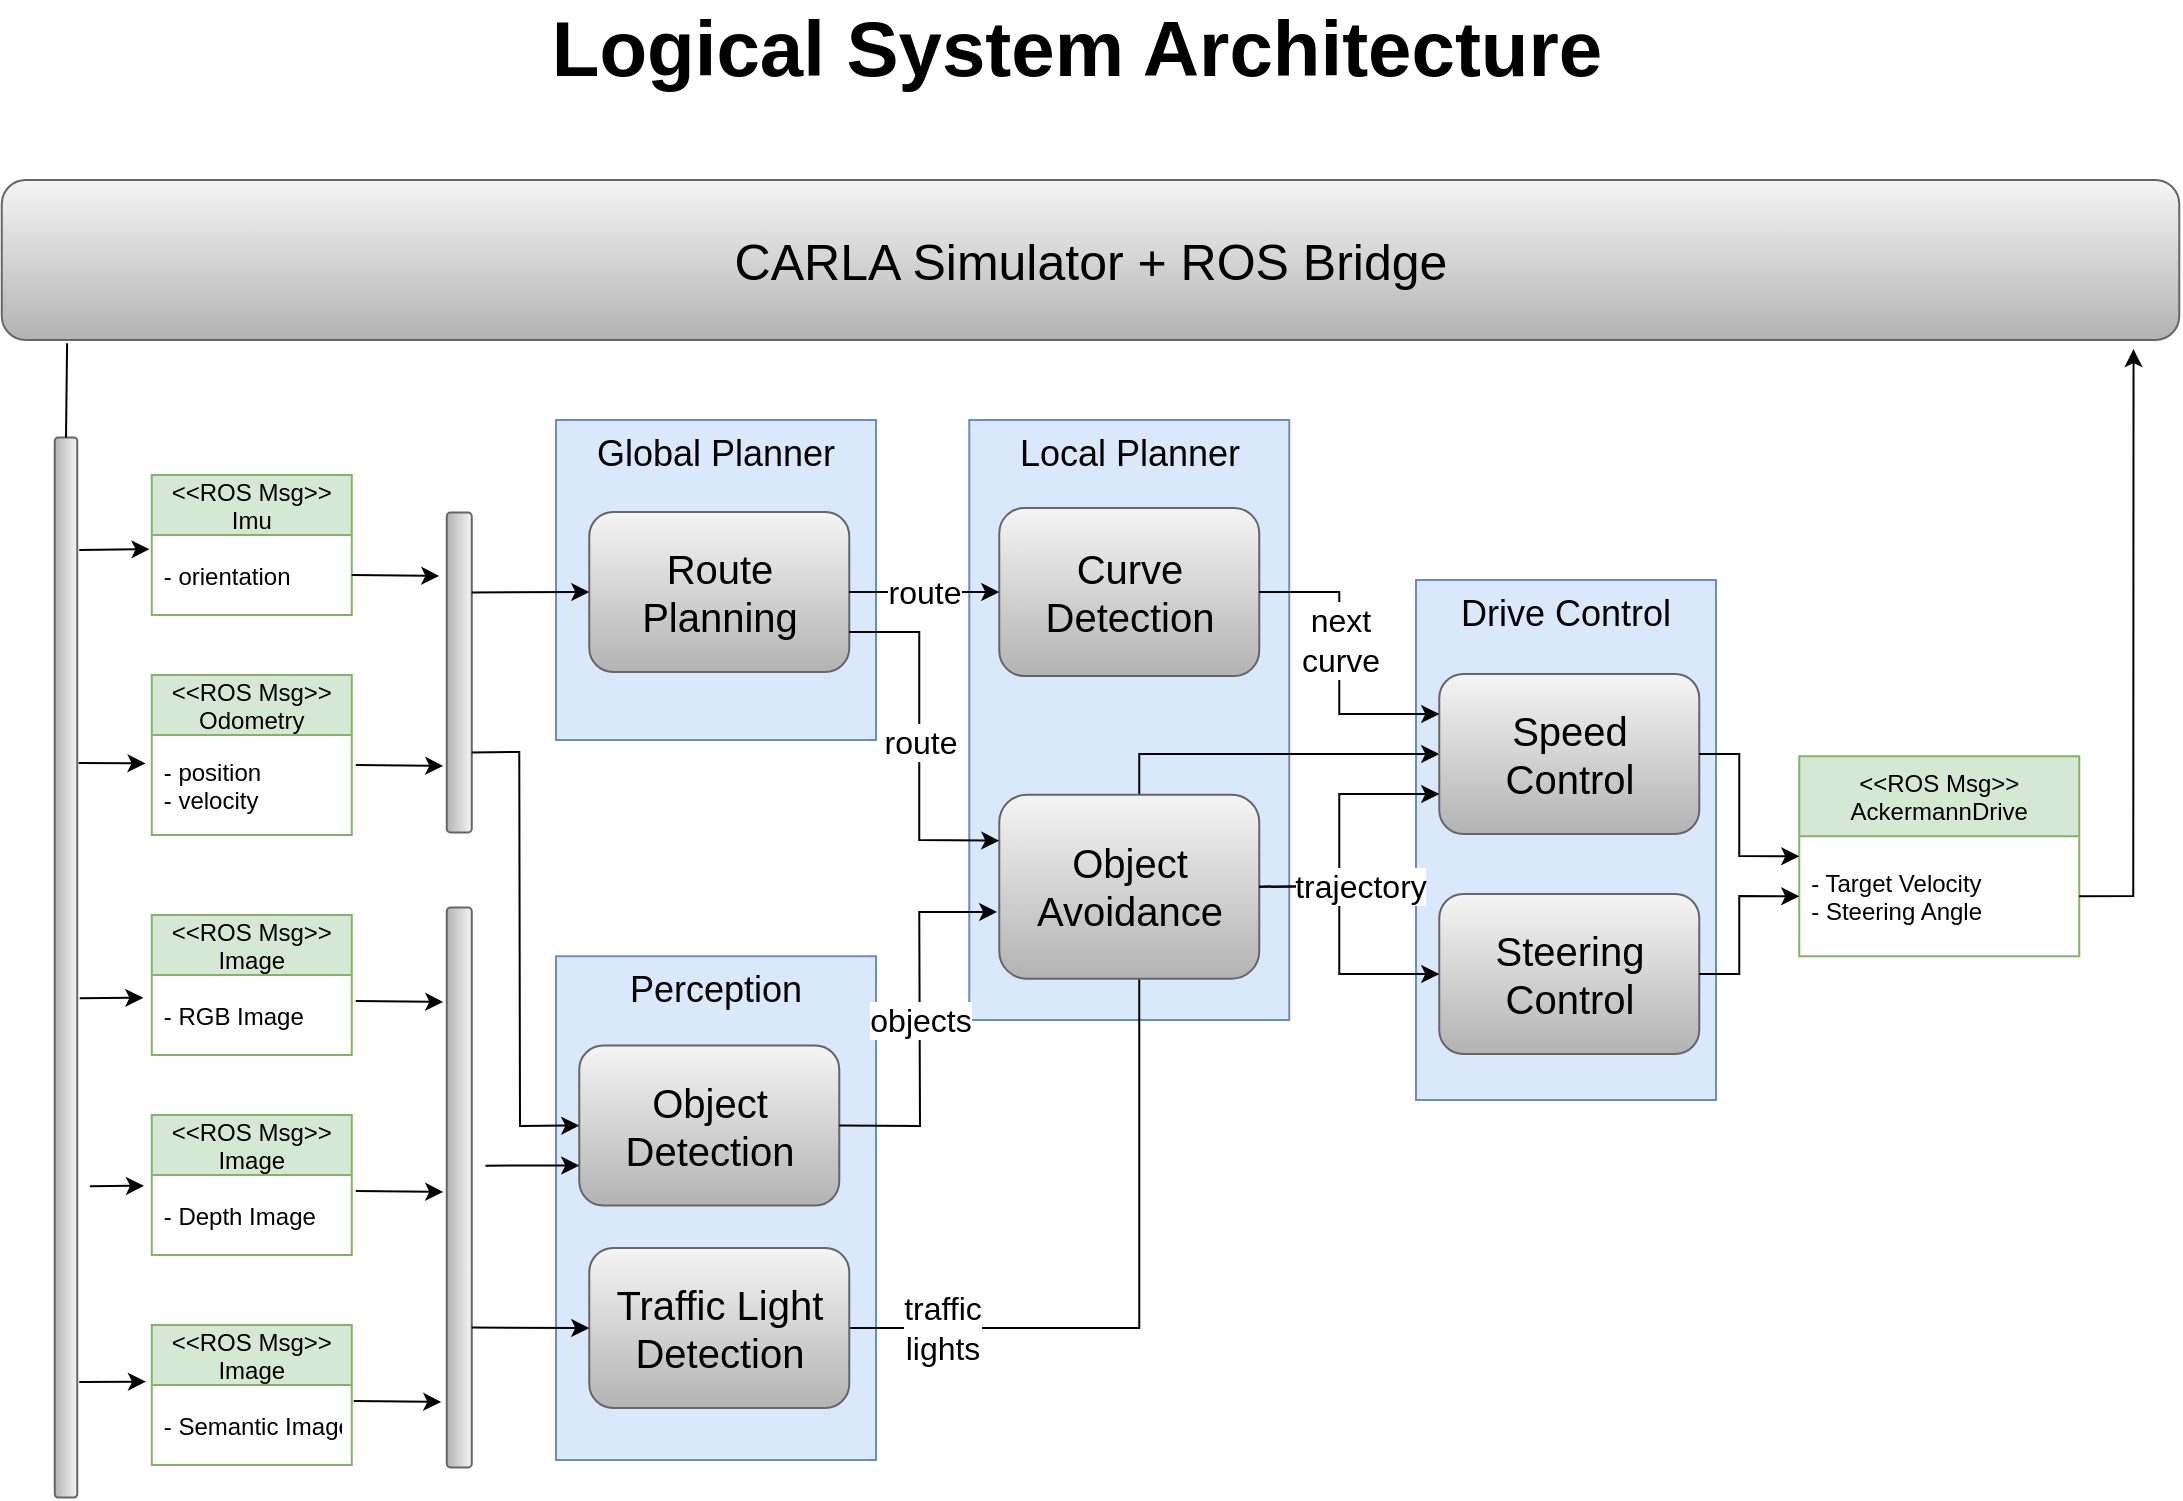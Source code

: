<mxfile version="15.8.6" type="device"><diagram id="bwDUxhzzbsEtSK2galAa" name="Page-1"><mxGraphModel dx="2031" dy="-660" grid="1" gridSize="10" guides="1" tooltips="1" connect="1" arrows="1" fold="1" page="1" pageScale="1" pageWidth="1169" pageHeight="827" math="0" shadow="0"><root><mxCell id="0"/><mxCell id="1" parent="0"/><mxCell id="o1wWlG4sB_0_ECRE6-QQ-110" value="Drive Control" style="rounded=0;whiteSpace=wrap;html=1;fontSize=18;fillColor=#dae8fc;strokeColor=#6c8ebf;verticalAlign=top;" vertex="1" parent="1"><mxGeometry x="750" y="1990" width="150" height="260" as="geometry"/></mxCell><mxCell id="o1wWlG4sB_0_ECRE6-QQ-108" value="Local Planner" style="rounded=0;whiteSpace=wrap;html=1;fontSize=18;fillColor=#dae8fc;strokeColor=#6c8ebf;verticalAlign=top;" vertex="1" parent="1"><mxGeometry x="526.63" y="1910" width="160" height="300" as="geometry"/></mxCell><mxCell id="o1wWlG4sB_0_ECRE6-QQ-107" value="Perception" style="rounded=0;whiteSpace=wrap;html=1;fontSize=18;fillColor=#dae8fc;strokeColor=#6c8ebf;verticalAlign=top;" vertex="1" parent="1"><mxGeometry x="320" y="2178.12" width="160" height="251.88" as="geometry"/></mxCell><mxCell id="o1wWlG4sB_0_ECRE6-QQ-106" value="&lt;font style=&quot;font-size: 18px;&quot;&gt;Global Planner&lt;br style=&quot;font-size: 18px;&quot;&gt;&lt;/font&gt;" style="rounded=0;whiteSpace=wrap;html=1;fontSize=18;fillColor=#dae8fc;strokeColor=#6c8ebf;verticalAlign=top;" vertex="1" parent="1"><mxGeometry x="320" y="1910" width="160" height="160" as="geometry"/></mxCell><mxCell id="o1wWlG4sB_0_ECRE6-QQ-99" value="&lt;div&gt;traffic&lt;/div&gt;&lt;div&gt;lights&lt;br&gt;&lt;/div&gt;" style="endArrow=classic;html=1;rounded=0;fontSize=16;exitX=1;exitY=0.5;exitDx=0;exitDy=0;entryX=0;entryY=0.5;entryDx=0;entryDy=0;" edge="1" parent="1" source="o1wWlG4sB_0_ECRE6-QQ-82" target="o1wWlG4sB_0_ECRE6-QQ-58"><mxGeometry x="-0.845" width="50" height="50" relative="1" as="geometry"><mxPoint x="811.63" y="2190" as="sourcePoint"/><mxPoint x="861.63" y="2140" as="targetPoint"/><Array as="points"><mxPoint x="611.63" y="2364"/><mxPoint x="611.63" y="2077"/></Array><mxPoint x="1" as="offset"/></mxGeometry></mxCell><mxCell id="o1wWlG4sB_0_ECRE6-QQ-15" value="&lt;&lt;ROS Msg&gt;&gt;&#xA;Odometry" style="swimlane;fontStyle=0;childLayout=stackLayout;horizontal=1;startSize=30;horizontalStack=0;resizeParent=1;resizeParentMax=0;resizeLast=0;collapsible=1;marginBottom=0;fillColor=#d5e8d4;strokeColor=#82b366;" vertex="1" parent="1"><mxGeometry x="117.88" y="2037.5" width="100" height="80" as="geometry"/></mxCell><mxCell id="o1wWlG4sB_0_ECRE6-QQ-16" value="- position&#xA;- velocity" style="text;strokeColor=none;fillColor=none;align=left;verticalAlign=middle;spacingLeft=4;spacingRight=4;overflow=hidden;points=[[0,0.5],[1,0.5]];portConstraint=eastwest;rotatable=0;" vertex="1" parent="o1wWlG4sB_0_ECRE6-QQ-15"><mxGeometry y="30" width="100" height="50" as="geometry"/></mxCell><mxCell id="o1wWlG4sB_0_ECRE6-QQ-29" value="&lt;&lt;ROS Msg&gt;&gt;&#xA;Imu" style="swimlane;fontStyle=0;childLayout=stackLayout;horizontal=1;startSize=30;horizontalStack=0;resizeParent=1;resizeParentMax=0;resizeLast=0;collapsible=1;marginBottom=0;fillColor=#d5e8d4;strokeColor=#82b366;" vertex="1" parent="1"><mxGeometry x="117.88" y="1937.5" width="100" height="70" as="geometry"/></mxCell><mxCell id="o1wWlG4sB_0_ECRE6-QQ-30" value="- orientation" style="text;strokeColor=none;fillColor=none;align=left;verticalAlign=middle;spacingLeft=4;spacingRight=4;overflow=hidden;points=[[0,0.5],[1,0.5]];portConstraint=eastwest;rotatable=0;" vertex="1" parent="o1wWlG4sB_0_ECRE6-QQ-29"><mxGeometry y="30" width="100" height="40" as="geometry"/></mxCell><mxCell id="o1wWlG4sB_0_ECRE6-QQ-31" value="&lt;&lt;ROS Msg&gt;&gt;&#xA;Image" style="swimlane;fontStyle=0;childLayout=stackLayout;horizontal=1;startSize=30;horizontalStack=0;resizeParent=1;resizeParentMax=0;resizeLast=0;collapsible=1;marginBottom=0;fillColor=#d5e8d4;strokeColor=#82b366;" vertex="1" parent="1"><mxGeometry x="117.88" y="2157.5" width="100" height="70" as="geometry"/></mxCell><mxCell id="o1wWlG4sB_0_ECRE6-QQ-32" value="- RGB Image" style="text;strokeColor=none;fillColor=none;align=left;verticalAlign=middle;spacingLeft=4;spacingRight=4;overflow=hidden;points=[[0,0.5],[1,0.5]];portConstraint=eastwest;rotatable=0;" vertex="1" parent="o1wWlG4sB_0_ECRE6-QQ-31"><mxGeometry y="30" width="100" height="40" as="geometry"/></mxCell><mxCell id="o1wWlG4sB_0_ECRE6-QQ-37" value="&lt;&lt;ROS Msg&gt;&gt;&#xA;Image" style="swimlane;fontStyle=0;childLayout=stackLayout;horizontal=1;startSize=30;horizontalStack=0;resizeParent=1;resizeParentMax=0;resizeLast=0;collapsible=1;marginBottom=0;fillColor=#d5e8d4;strokeColor=#82b366;" vertex="1" parent="1"><mxGeometry x="117.88" y="2257.5" width="100" height="70" as="geometry"/></mxCell><mxCell id="o1wWlG4sB_0_ECRE6-QQ-38" value="- Depth Image" style="text;strokeColor=none;fillColor=none;align=left;verticalAlign=middle;spacingLeft=4;spacingRight=4;overflow=hidden;points=[[0,0.5],[1,0.5]];portConstraint=eastwest;rotatable=0;" vertex="1" parent="o1wWlG4sB_0_ECRE6-QQ-37"><mxGeometry y="30" width="100" height="40" as="geometry"/></mxCell><mxCell id="o1wWlG4sB_0_ECRE6-QQ-39" value="&lt;&lt;ROS Msg&gt;&gt;&#xA;Image" style="swimlane;fontStyle=0;childLayout=stackLayout;horizontal=1;startSize=30;horizontalStack=0;resizeParent=1;resizeParentMax=0;resizeLast=0;collapsible=1;marginBottom=0;fillColor=#d5e8d4;strokeColor=#82b366;" vertex="1" parent="1"><mxGeometry x="117.88" y="2362.5" width="100" height="70" as="geometry"/></mxCell><mxCell id="o1wWlG4sB_0_ECRE6-QQ-40" value="- Semantic Image" style="text;strokeColor=none;fillColor=none;align=left;verticalAlign=middle;spacingLeft=4;spacingRight=4;overflow=hidden;points=[[0,0.5],[1,0.5]];portConstraint=eastwest;rotatable=0;" vertex="1" parent="o1wWlG4sB_0_ECRE6-QQ-39"><mxGeometry y="30" width="100" height="40" as="geometry"/></mxCell><mxCell id="o1wWlG4sB_0_ECRE6-QQ-41" value="&lt;font style=&quot;font-size: 25px&quot;&gt;CARLA Simulator + ROS Bridge&lt;/font&gt;" style="rounded=1;whiteSpace=wrap;html=1;fillColor=#f5f5f5;gradientColor=#b3b3b3;strokeColor=#666666;fontSize=16;" vertex="1" parent="1"><mxGeometry x="42.88" y="1790" width="1088.75" height="80" as="geometry"/></mxCell><mxCell id="o1wWlG4sB_0_ECRE6-QQ-42" value="&lt;&lt;ROS Msg&gt;&gt;&#xA;AckermannDrive" style="swimlane;fontStyle=0;childLayout=stackLayout;horizontal=1;startSize=40;horizontalStack=0;resizeParent=1;resizeParentMax=0;resizeLast=0;collapsible=1;marginBottom=0;fillColor=#d5e8d4;strokeColor=#82b366;" vertex="1" parent="1"><mxGeometry x="941.63" y="2078.12" width="140" height="100" as="geometry"/></mxCell><mxCell id="o1wWlG4sB_0_ECRE6-QQ-43" value="- Target Velocity&#xA;- Steering Angle" style="text;strokeColor=none;fillColor=none;align=left;verticalAlign=middle;spacingLeft=4;spacingRight=4;overflow=hidden;points=[[0,0.5],[1,0.5]];portConstraint=eastwest;rotatable=0;" vertex="1" parent="o1wWlG4sB_0_ECRE6-QQ-42"><mxGeometry y="40" width="140" height="60" as="geometry"/></mxCell><mxCell id="o1wWlG4sB_0_ECRE6-QQ-51" value="" style="rounded=1;whiteSpace=wrap;html=1;fontSize=20;rotation=90;fillColor=#f5f5f5;strokeColor=#666666;gradientColor=#b3b3b3;" vertex="1" parent="1"><mxGeometry x="-190" y="2178.12" width="530" height="11.25" as="geometry"/></mxCell><mxCell id="o1wWlG4sB_0_ECRE6-QQ-55" value="&lt;div style=&quot;font-size: 20px&quot;&gt;&lt;font style=&quot;font-size: 20px&quot;&gt;Object&lt;/font&gt;&lt;/div&gt;&lt;div style=&quot;font-size: 20px&quot;&gt;&lt;font style=&quot;font-size: 20px&quot;&gt;Detection&lt;br&gt;&lt;/font&gt;&lt;/div&gt;" style="rounded=1;whiteSpace=wrap;html=1;fillColor=#f5f5f5;gradientColor=#b3b3b3;strokeColor=#666666;fontSize=16;" vertex="1" parent="1"><mxGeometry x="331.63" y="2222.75" width="130" height="80" as="geometry"/></mxCell><mxCell id="o1wWlG4sB_0_ECRE6-QQ-57" value="&lt;div style=&quot;font-size: 20px&quot;&gt;&lt;font style=&quot;font-size: 20px&quot;&gt;Route&lt;/font&gt;&lt;/div&gt;&lt;div style=&quot;font-size: 20px&quot;&gt;&lt;font style=&quot;font-size: 20px&quot;&gt;Planning&lt;br&gt;&lt;/font&gt;&lt;/div&gt;" style="rounded=1;whiteSpace=wrap;html=1;fillColor=#f5f5f5;gradientColor=#b3b3b3;strokeColor=#666666;fontSize=16;" vertex="1" parent="1"><mxGeometry x="336.63" y="1956" width="130" height="80" as="geometry"/></mxCell><mxCell id="o1wWlG4sB_0_ECRE6-QQ-58" value="&lt;div style=&quot;font-size: 20px&quot;&gt;&lt;font style=&quot;font-size: 20px&quot;&gt;Speed&lt;/font&gt;&lt;/div&gt;&lt;div style=&quot;font-size: 20px&quot;&gt;&lt;font style=&quot;font-size: 20px&quot;&gt;Control&lt;br&gt;&lt;/font&gt;&lt;/div&gt;" style="rounded=1;whiteSpace=wrap;html=1;fillColor=#f5f5f5;gradientColor=#b3b3b3;strokeColor=#666666;fontSize=16;" vertex="1" parent="1"><mxGeometry x="761.63" y="2037" width="130" height="80" as="geometry"/></mxCell><mxCell id="o1wWlG4sB_0_ECRE6-QQ-59" value="&lt;font style=&quot;font-size: 20px&quot;&gt;Steering&lt;/font&gt;&lt;div style=&quot;font-size: 20px&quot;&gt;&lt;font style=&quot;font-size: 20px&quot;&gt;Control&lt;br&gt;&lt;/font&gt;&lt;/div&gt;" style="rounded=1;whiteSpace=wrap;html=1;fillColor=#f5f5f5;gradientColor=#b3b3b3;strokeColor=#666666;fontSize=16;" vertex="1" parent="1"><mxGeometry x="761.63" y="2147" width="130" height="80" as="geometry"/></mxCell><mxCell id="o1wWlG4sB_0_ECRE6-QQ-61" value="" style="endArrow=classic;html=1;rounded=0;fontSize=16;entryX=-0.011;entryY=0.177;entryDx=0;entryDy=0;entryPerimeter=0;" edge="1" parent="1" target="o1wWlG4sB_0_ECRE6-QQ-30"><mxGeometry width="50" height="50" relative="1" as="geometry"><mxPoint x="81.63" y="1975" as="sourcePoint"/><mxPoint x="601.63" y="2320" as="targetPoint"/></mxGeometry></mxCell><mxCell id="o1wWlG4sB_0_ECRE6-QQ-62" value="" style="endArrow=classic;html=1;rounded=0;fontSize=16;entryX=-0.031;entryY=0.284;entryDx=0;entryDy=0;entryPerimeter=0;exitX=0.307;exitY=-0.062;exitDx=0;exitDy=0;exitPerimeter=0;" edge="1" parent="1" source="o1wWlG4sB_0_ECRE6-QQ-51" target="o1wWlG4sB_0_ECRE6-QQ-16"><mxGeometry width="50" height="50" relative="1" as="geometry"><mxPoint x="91.63" y="1985" as="sourcePoint"/><mxPoint x="126.34" y="1984.58" as="targetPoint"/></mxGeometry></mxCell><mxCell id="o1wWlG4sB_0_ECRE6-QQ-63" value="" style="endArrow=classic;html=1;rounded=0;fontSize=16;entryX=-0.042;entryY=0.284;entryDx=0;entryDy=0;entryPerimeter=0;exitX=0.529;exitY=-0.11;exitDx=0;exitDy=0;exitPerimeter=0;" edge="1" parent="1" source="o1wWlG4sB_0_ECRE6-QQ-51" target="o1wWlG4sB_0_ECRE6-QQ-32"><mxGeometry width="50" height="50" relative="1" as="geometry"><mxPoint x="291.63" y="2250" as="sourcePoint"/><mxPoint x="901.63" y="2040" as="targetPoint"/></mxGeometry></mxCell><mxCell id="o1wWlG4sB_0_ECRE6-QQ-64" value="" style="endArrow=classic;html=1;rounded=0;fontSize=16;entryX=-0.042;entryY=0.284;entryDx=0;entryDy=0;entryPerimeter=0;exitX=0.529;exitY=-0.11;exitDx=0;exitDy=0;exitPerimeter=0;" edge="1" parent="1"><mxGeometry width="50" height="50" relative="1" as="geometry"><mxPoint x="86.93" y="2293.12" as="sourcePoint"/><mxPoint x="114.0" y="2292.86" as="targetPoint"/></mxGeometry></mxCell><mxCell id="o1wWlG4sB_0_ECRE6-QQ-65" value="" style="endArrow=classic;html=1;rounded=0;fontSize=16;entryX=-0.042;entryY=0.284;entryDx=0;entryDy=0;entryPerimeter=0;" edge="1" parent="1"><mxGeometry width="50" height="50" relative="1" as="geometry"><mxPoint x="81.63" y="2391" as="sourcePoint"/><mxPoint x="115.0" y="2390.86" as="targetPoint"/></mxGeometry></mxCell><mxCell id="o1wWlG4sB_0_ECRE6-QQ-66" value="" style="endArrow=none;html=1;rounded=0;fontSize=16;exitX=0;exitY=0.5;exitDx=0;exitDy=0;entryX=0.03;entryY=1.021;entryDx=0;entryDy=0;entryPerimeter=0;" edge="1" parent="1" source="o1wWlG4sB_0_ECRE6-QQ-51" target="o1wWlG4sB_0_ECRE6-QQ-41"><mxGeometry width="50" height="50" relative="1" as="geometry"><mxPoint x="851.63" y="2090" as="sourcePoint"/><mxPoint x="66.63" y="1880" as="targetPoint"/></mxGeometry></mxCell><mxCell id="o1wWlG4sB_0_ECRE6-QQ-70" value="&lt;div style=&quot;font-size: 20px&quot;&gt;&lt;font style=&quot;font-size: 20px&quot;&gt;Object&lt;/font&gt;&lt;/div&gt;&lt;div style=&quot;font-size: 20px&quot;&gt;&lt;font style=&quot;font-size: 20px&quot;&gt;Avoidance&lt;br&gt;&lt;/font&gt;&lt;/div&gt;" style="rounded=1;whiteSpace=wrap;html=1;fillColor=#f5f5f5;gradientColor=#b3b3b3;strokeColor=#666666;fontSize=16;" vertex="1" parent="1"><mxGeometry x="541.63" y="2097.37" width="130" height="92" as="geometry"/></mxCell><mxCell id="o1wWlG4sB_0_ECRE6-QQ-72" value="" style="endArrow=classic;html=1;rounded=0;fontSize=16;exitX=1;exitY=0.5;exitDx=0;exitDy=0;entryX=0;entryY=0.5;entryDx=0;entryDy=0;" edge="1" parent="1" source="o1wWlG4sB_0_ECRE6-QQ-59" target="o1wWlG4sB_0_ECRE6-QQ-43"><mxGeometry width="50" height="50" relative="1" as="geometry"><mxPoint x="891.63" y="2092" as="sourcePoint"/><mxPoint x="941.63" y="2042" as="targetPoint"/><Array as="points"><mxPoint x="911.63" y="2187"/><mxPoint x="911.63" y="2148"/></Array></mxGeometry></mxCell><mxCell id="o1wWlG4sB_0_ECRE6-QQ-74" value="" style="endArrow=classic;html=1;rounded=0;fontSize=16;exitX=1;exitY=0.5;exitDx=0;exitDy=0;entryX=0;entryY=0.5;entryDx=0;entryDy=0;" edge="1" parent="1" source="o1wWlG4sB_0_ECRE6-QQ-58" target="o1wWlG4sB_0_ECRE6-QQ-42"><mxGeometry width="50" height="50" relative="1" as="geometry"><mxPoint x="601.63" y="2382" as="sourcePoint"/><mxPoint x="651.63" y="2332" as="targetPoint"/><Array as="points"><mxPoint x="911.63" y="2077"/><mxPoint x="911.63" y="2128"/></Array></mxGeometry></mxCell><mxCell id="o1wWlG4sB_0_ECRE6-QQ-75" value="" style="rounded=1;whiteSpace=wrap;html=1;fontSize=20;rotation=90;fillColor=#f5f5f5;strokeColor=#666666;gradientColor=#b3b3b3;" vertex="1" parent="1"><mxGeometry x="191.63" y="2030" width="160" height="12.5" as="geometry"/></mxCell><mxCell id="o1wWlG4sB_0_ECRE6-QQ-77" value="" style="endArrow=classic;html=1;rounded=0;fontSize=16;exitX=1;exitY=0.5;exitDx=0;exitDy=0;" edge="1" parent="1" source="o1wWlG4sB_0_ECRE6-QQ-30"><mxGeometry width="50" height="50" relative="1" as="geometry"><mxPoint x="258.88" y="1983.5" as="sourcePoint"/><mxPoint x="261.63" y="1988" as="targetPoint"/></mxGeometry></mxCell><mxCell id="o1wWlG4sB_0_ECRE6-QQ-78" value="" style="endArrow=classic;html=1;rounded=0;fontSize=16;entryX=0;entryY=0.5;entryDx=0;entryDy=0;exitX=0.25;exitY=0;exitDx=0;exitDy=0;" edge="1" parent="1" source="o1wWlG4sB_0_ECRE6-QQ-75" target="o1wWlG4sB_0_ECRE6-QQ-57"><mxGeometry width="50" height="50" relative="1" as="geometry"><mxPoint x="311.63" y="2036" as="sourcePoint"/><mxPoint x="826.63" y="2080" as="targetPoint"/></mxGeometry></mxCell><mxCell id="o1wWlG4sB_0_ECRE6-QQ-80" value="" style="endArrow=classic;html=1;rounded=0;fontSize=16;exitX=1;exitY=0.5;exitDx=0;exitDy=0;" edge="1" parent="1"><mxGeometry width="50" height="50" relative="1" as="geometry"><mxPoint x="219.88" y="2082.5" as="sourcePoint"/><mxPoint x="263.63" y="2083.0" as="targetPoint"/></mxGeometry></mxCell><mxCell id="o1wWlG4sB_0_ECRE6-QQ-81" value="" style="endArrow=classic;html=1;rounded=0;fontSize=16;entryX=0;entryY=0.5;entryDx=0;entryDy=0;exitX=0.75;exitY=0;exitDx=0;exitDy=0;" edge="1" parent="1" source="o1wWlG4sB_0_ECRE6-QQ-75" target="o1wWlG4sB_0_ECRE6-QQ-55"><mxGeometry width="50" height="50" relative="1" as="geometry"><mxPoint x="287.88" y="2006.25" as="sourcePoint"/><mxPoint x="346.63" y="2006" as="targetPoint"/><Array as="points"><mxPoint x="301.63" y="2076"/><mxPoint x="302" y="2263"/></Array></mxGeometry></mxCell><mxCell id="o1wWlG4sB_0_ECRE6-QQ-82" value="&lt;div style=&quot;font-size: 20px&quot;&gt;&lt;font style=&quot;font-size: 20px&quot;&gt;Traffic Light&lt;/font&gt;&lt;/div&gt;&lt;div style=&quot;font-size: 20px&quot;&gt;&lt;font style=&quot;font-size: 20px&quot;&gt;Detection&lt;br&gt;&lt;/font&gt;&lt;/div&gt;" style="rounded=1;whiteSpace=wrap;html=1;fillColor=#f5f5f5;gradientColor=#b3b3b3;strokeColor=#666666;fontSize=16;" vertex="1" parent="1"><mxGeometry x="336.63" y="2324" width="130" height="80" as="geometry"/></mxCell><mxCell id="o1wWlG4sB_0_ECRE6-QQ-83" value="" style="rounded=1;whiteSpace=wrap;html=1;fontSize=20;rotation=90;fillColor=#f5f5f5;strokeColor=#666666;gradientColor=#b3b3b3;" vertex="1" parent="1"><mxGeometry x="131.63" y="2287.5" width="280" height="12.5" as="geometry"/></mxCell><mxCell id="o1wWlG4sB_0_ECRE6-QQ-84" value="" style="endArrow=classic;html=1;rounded=0;fontSize=16;exitX=1;exitY=0.5;exitDx=0;exitDy=0;" edge="1" parent="1"><mxGeometry width="50" height="50" relative="1" as="geometry"><mxPoint x="219.88" y="2200.5" as="sourcePoint"/><mxPoint x="263.63" y="2201.0" as="targetPoint"/></mxGeometry></mxCell><mxCell id="o1wWlG4sB_0_ECRE6-QQ-85" value="" style="endArrow=classic;html=1;rounded=0;fontSize=16;exitX=1;exitY=0.5;exitDx=0;exitDy=0;" edge="1" parent="1"><mxGeometry width="50" height="50" relative="1" as="geometry"><mxPoint x="219.88" y="2295.5" as="sourcePoint"/><mxPoint x="263.63" y="2296" as="targetPoint"/></mxGeometry></mxCell><mxCell id="o1wWlG4sB_0_ECRE6-QQ-86" value="" style="endArrow=classic;html=1;rounded=0;fontSize=16;exitX=1;exitY=0.5;exitDx=0;exitDy=0;" edge="1" parent="1"><mxGeometry width="50" height="50" relative="1" as="geometry"><mxPoint x="218.88" y="2400.5" as="sourcePoint"/><mxPoint x="262.63" y="2401" as="targetPoint"/></mxGeometry></mxCell><mxCell id="o1wWlG4sB_0_ECRE6-QQ-88" value="" style="endArrow=classic;html=1;rounded=0;fontSize=16;exitX=0.75;exitY=0;exitDx=0;exitDy=0;entryX=0;entryY=0.5;entryDx=0;entryDy=0;" edge="1" parent="1" source="o1wWlG4sB_0_ECRE6-QQ-83" target="o1wWlG4sB_0_ECRE6-QQ-82"><mxGeometry width="50" height="50" relative="1" as="geometry"><mxPoint x="811.63" y="2150" as="sourcePoint"/><mxPoint x="861.63" y="2100" as="targetPoint"/></mxGeometry></mxCell><mxCell id="o1wWlG4sB_0_ECRE6-QQ-89" value="" style="endArrow=classic;html=1;rounded=0;fontSize=16;entryX=0;entryY=0.75;entryDx=0;entryDy=0;exitX=0.461;exitY=-0.547;exitDx=0;exitDy=0;exitPerimeter=0;" edge="1" parent="1" source="o1wWlG4sB_0_ECRE6-QQ-83" target="o1wWlG4sB_0_ECRE6-QQ-55"><mxGeometry width="50" height="50" relative="1" as="geometry"><mxPoint x="281.63" y="2259" as="sourcePoint"/><mxPoint x="861.63" y="2100" as="targetPoint"/></mxGeometry></mxCell><mxCell id="o1wWlG4sB_0_ECRE6-QQ-90" value="&lt;div style=&quot;font-size: 20px&quot;&gt;&lt;font style=&quot;font-size: 20px&quot;&gt;Curve&lt;/font&gt;&lt;/div&gt;&lt;div style=&quot;font-size: 20px&quot;&gt;&lt;font style=&quot;font-size: 20px&quot;&gt;Detection&lt;/font&gt;&lt;/div&gt;" style="rounded=1;whiteSpace=wrap;html=1;fillColor=#f5f5f5;gradientColor=#b3b3b3;strokeColor=#666666;fontSize=16;" vertex="1" parent="1"><mxGeometry x="541.63" y="1954" width="130" height="84" as="geometry"/></mxCell><mxCell id="o1wWlG4sB_0_ECRE6-QQ-92" value="route" style="endArrow=classic;html=1;rounded=0;fontSize=16;exitX=1;exitY=0.5;exitDx=0;exitDy=0;entryX=0;entryY=0.5;entryDx=0;entryDy=0;" edge="1" parent="1" source="o1wWlG4sB_0_ECRE6-QQ-57" target="o1wWlG4sB_0_ECRE6-QQ-90"><mxGeometry width="50" height="50" relative="1" as="geometry"><mxPoint x="811.63" y="2150" as="sourcePoint"/><mxPoint x="861.63" y="2100" as="targetPoint"/></mxGeometry></mxCell><mxCell id="o1wWlG4sB_0_ECRE6-QQ-93" value="route" style="endArrow=classic;html=1;rounded=0;fontSize=16;exitX=1;exitY=0.75;exitDx=0;exitDy=0;entryX=0;entryY=0.25;entryDx=0;entryDy=0;" edge="1" parent="1" source="o1wWlG4sB_0_ECRE6-QQ-57" target="o1wWlG4sB_0_ECRE6-QQ-70"><mxGeometry width="50" height="50" relative="1" as="geometry"><mxPoint x="811.63" y="2190" as="sourcePoint"/><mxPoint x="861.63" y="2140" as="targetPoint"/><Array as="points"><mxPoint x="501.63" y="2016"/><mxPoint x="501.63" y="2120"/></Array></mxGeometry></mxCell><mxCell id="o1wWlG4sB_0_ECRE6-QQ-94" value="objects" style="endArrow=classic;html=1;rounded=0;fontSize=16;exitX=1;exitY=0.5;exitDx=0;exitDy=0;entryX=-0.008;entryY=0.637;entryDx=0;entryDy=0;entryPerimeter=0;" edge="1" parent="1" source="o1wWlG4sB_0_ECRE6-QQ-55" target="o1wWlG4sB_0_ECRE6-QQ-70"><mxGeometry width="50" height="50" relative="1" as="geometry"><mxPoint x="811.63" y="2190" as="sourcePoint"/><mxPoint x="861.63" y="2140" as="targetPoint"/><Array as="points"><mxPoint x="502" y="2263"/><mxPoint x="501.63" y="2156"/></Array></mxGeometry></mxCell><mxCell id="o1wWlG4sB_0_ECRE6-QQ-95" value="" style="endArrow=classic;html=1;rounded=0;fontSize=16;exitX=1;exitY=0.5;exitDx=0;exitDy=0;entryX=0;entryY=0.5;entryDx=0;entryDy=0;" edge="1" parent="1" source="o1wWlG4sB_0_ECRE6-QQ-70" target="o1wWlG4sB_0_ECRE6-QQ-59"><mxGeometry width="50" height="50" relative="1" as="geometry"><mxPoint x="811.63" y="2190" as="sourcePoint"/><mxPoint x="861.63" y="2140" as="targetPoint"/><Array as="points"><mxPoint x="711.63" y="2143"/><mxPoint x="711.63" y="2187"/></Array></mxGeometry></mxCell><mxCell id="o1wWlG4sB_0_ECRE6-QQ-96" value="trajectory" style="endArrow=classic;html=1;rounded=0;fontSize=16;exitX=1;exitY=0.5;exitDx=0;exitDy=0;entryX=0;entryY=0.75;entryDx=0;entryDy=0;" edge="1" parent="1" source="o1wWlG4sB_0_ECRE6-QQ-70" target="o1wWlG4sB_0_ECRE6-QQ-58"><mxGeometry x="-0.412" y="-10" width="50" height="50" relative="1" as="geometry"><mxPoint x="681.63" y="2176.37" as="sourcePoint"/><mxPoint x="771.63" y="2197" as="targetPoint"/><Array as="points"><mxPoint x="711.63" y="2143"/><mxPoint x="711.63" y="2097"/></Array><mxPoint as="offset"/></mxGeometry></mxCell><mxCell id="o1wWlG4sB_0_ECRE6-QQ-97" value="&lt;div&gt;next&lt;/div&gt;&lt;div&gt;curve&lt;br&gt;&lt;/div&gt;" style="endArrow=classic;html=1;rounded=0;fontSize=16;exitX=1;exitY=0.5;exitDx=0;exitDy=0;entryX=0;entryY=0.25;entryDx=0;entryDy=0;" edge="1" parent="1" source="o1wWlG4sB_0_ECRE6-QQ-90" target="o1wWlG4sB_0_ECRE6-QQ-58"><mxGeometry x="-0.152" width="50" height="50" relative="1" as="geometry"><mxPoint x="811.63" y="2190" as="sourcePoint"/><mxPoint x="701.63" y="2050" as="targetPoint"/><Array as="points"><mxPoint x="711.63" y="1996"/><mxPoint x="711.63" y="2057"/></Array><mxPoint as="offset"/></mxGeometry></mxCell><mxCell id="o1wWlG4sB_0_ECRE6-QQ-98" value="" style="endArrow=classic;html=1;rounded=0;fontSize=16;exitX=1;exitY=0.5;exitDx=0;exitDy=0;entryX=0.979;entryY=1.057;entryDx=0;entryDy=0;entryPerimeter=0;" edge="1" parent="1" source="o1wWlG4sB_0_ECRE6-QQ-43" target="o1wWlG4sB_0_ECRE6-QQ-41"><mxGeometry width="50" height="50" relative="1" as="geometry"><mxPoint x="811.63" y="2190" as="sourcePoint"/><mxPoint x="861.63" y="2140" as="targetPoint"/><Array as="points"><mxPoint x="1108.63" y="2148"/></Array></mxGeometry></mxCell><mxCell id="o1wWlG4sB_0_ECRE6-QQ-100" value="Logical System Architecture" style="text;html=1;align=center;verticalAlign=middle;resizable=0;points=[];autosize=1;strokeColor=none;fillColor=none;fontSize=39;fontStyle=1" vertex="1" parent="1"><mxGeometry x="310" y="1700" width="540" height="50" as="geometry"/></mxCell></root></mxGraphModel></diagram></mxfile>
